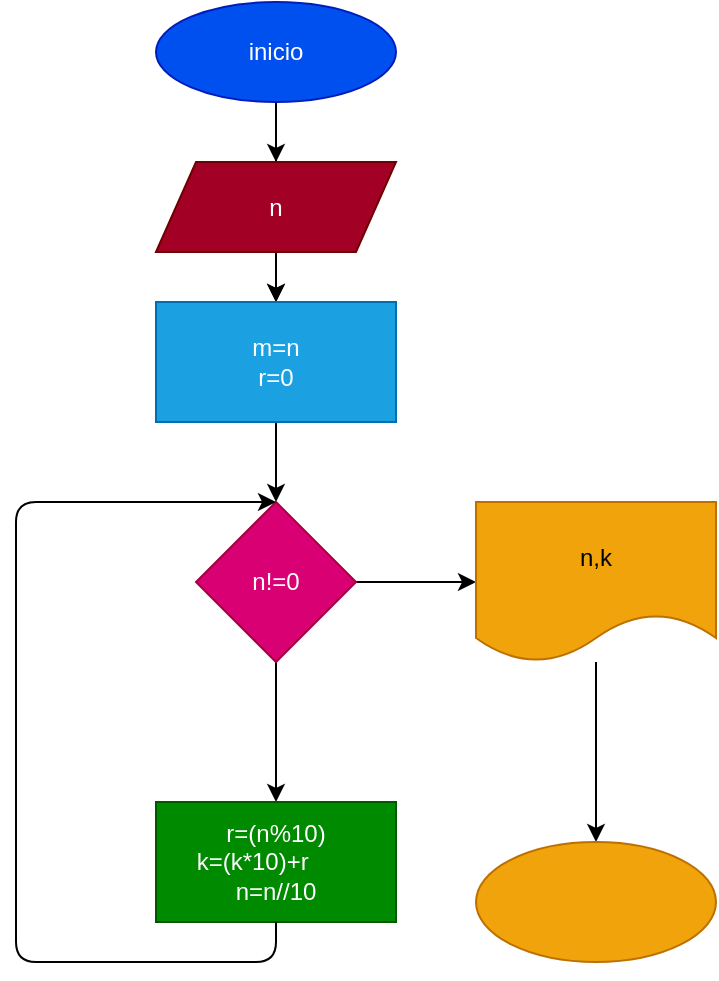<mxfile>
    <diagram id="ioeYQ9Bt7XpPvJFH50K1" name="Página-1">
        <mxGraphModel dx="590" dy="478" grid="1" gridSize="10" guides="1" tooltips="1" connect="1" arrows="1" fold="1" page="1" pageScale="1" pageWidth="827" pageHeight="1169" math="0" shadow="0">
            <root>
                <mxCell id="0"/>
                <mxCell id="1" parent="0"/>
                <mxCell id="5" value="" style="edgeStyle=none;html=1;" edge="1" parent="1" source="2" target="4">
                    <mxGeometry relative="1" as="geometry"/>
                </mxCell>
                <mxCell id="13" value="" style="edgeStyle=none;html=1;" edge="1" parent="1" source="2" target="6">
                    <mxGeometry relative="1" as="geometry"/>
                </mxCell>
                <mxCell id="2" value="inicio" style="ellipse;whiteSpace=wrap;html=1;fillColor=#0050ef;fontColor=#ffffff;strokeColor=#001DBC;" vertex="1" parent="1">
                    <mxGeometry x="230" y="20" width="120" height="50" as="geometry"/>
                </mxCell>
                <mxCell id="7" value="" style="edgeStyle=none;html=1;" edge="1" parent="1" source="4" target="6">
                    <mxGeometry relative="1" as="geometry"/>
                </mxCell>
                <mxCell id="4" value="n" style="shape=parallelogram;perimeter=parallelogramPerimeter;whiteSpace=wrap;html=1;fixedSize=1;fillColor=#a20025;fontColor=#ffffff;strokeColor=#6F0000;" vertex="1" parent="1">
                    <mxGeometry x="230" y="100" width="120" height="45" as="geometry"/>
                </mxCell>
                <mxCell id="9" value="" style="edgeStyle=none;html=1;" edge="1" parent="1" source="6" target="8">
                    <mxGeometry relative="1" as="geometry"/>
                </mxCell>
                <mxCell id="6" value="m=n&lt;br&gt;r=0" style="whiteSpace=wrap;html=1;fillColor=#1ba1e2;fontColor=#ffffff;strokeColor=#006EAF;" vertex="1" parent="1">
                    <mxGeometry x="230" y="170" width="120" height="60" as="geometry"/>
                </mxCell>
                <mxCell id="11" value="" style="edgeStyle=none;html=1;" edge="1" parent="1" source="8" target="10">
                    <mxGeometry relative="1" as="geometry"/>
                </mxCell>
                <mxCell id="15" value="" style="edgeStyle=none;html=1;" edge="1" parent="1" source="8" target="14">
                    <mxGeometry relative="1" as="geometry"/>
                </mxCell>
                <mxCell id="8" value="n!=0" style="rhombus;whiteSpace=wrap;html=1;fillColor=#d80073;fontColor=#ffffff;strokeColor=#A50040;" vertex="1" parent="1">
                    <mxGeometry x="250" y="270" width="80" height="80" as="geometry"/>
                </mxCell>
                <mxCell id="10" value="r=(n%10)&lt;br&gt;k=(k*10)+r&amp;nbsp; &amp;nbsp; &amp;nbsp; &amp;nbsp; n=n//10" style="whiteSpace=wrap;html=1;fillColor=#008a00;fontColor=#ffffff;strokeColor=#005700;" vertex="1" parent="1">
                    <mxGeometry x="230" y="420" width="120" height="60" as="geometry"/>
                </mxCell>
                <mxCell id="12" value="" style="endArrow=classic;html=1;exitX=0.5;exitY=1;exitDx=0;exitDy=0;entryX=0.5;entryY=0;entryDx=0;entryDy=0;" edge="1" parent="1" source="10" target="8">
                    <mxGeometry width="50" height="50" relative="1" as="geometry">
                        <mxPoint x="280" y="630" as="sourcePoint"/>
                        <mxPoint x="330" y="580" as="targetPoint"/>
                        <Array as="points">
                            <mxPoint x="290" y="500"/>
                            <mxPoint x="160" y="500"/>
                            <mxPoint x="160" y="270"/>
                        </Array>
                    </mxGeometry>
                </mxCell>
                <mxCell id="17" value="" style="edgeStyle=none;html=1;" edge="1" parent="1" source="14" target="16">
                    <mxGeometry relative="1" as="geometry"/>
                </mxCell>
                <mxCell id="14" value="n,k" style="shape=document;whiteSpace=wrap;html=1;boundedLbl=1;fillColor=#f0a30a;strokeColor=#BD7000;fontColor=#000000;" vertex="1" parent="1">
                    <mxGeometry x="390" y="270" width="120" height="80" as="geometry"/>
                </mxCell>
                <mxCell id="16" value="" style="ellipse;whiteSpace=wrap;html=1;fillColor=#f0a30a;strokeColor=#BD7000;fontColor=#000000;" vertex="1" parent="1">
                    <mxGeometry x="390" y="440" width="120" height="60" as="geometry"/>
                </mxCell>
            </root>
        </mxGraphModel>
    </diagram>
</mxfile>